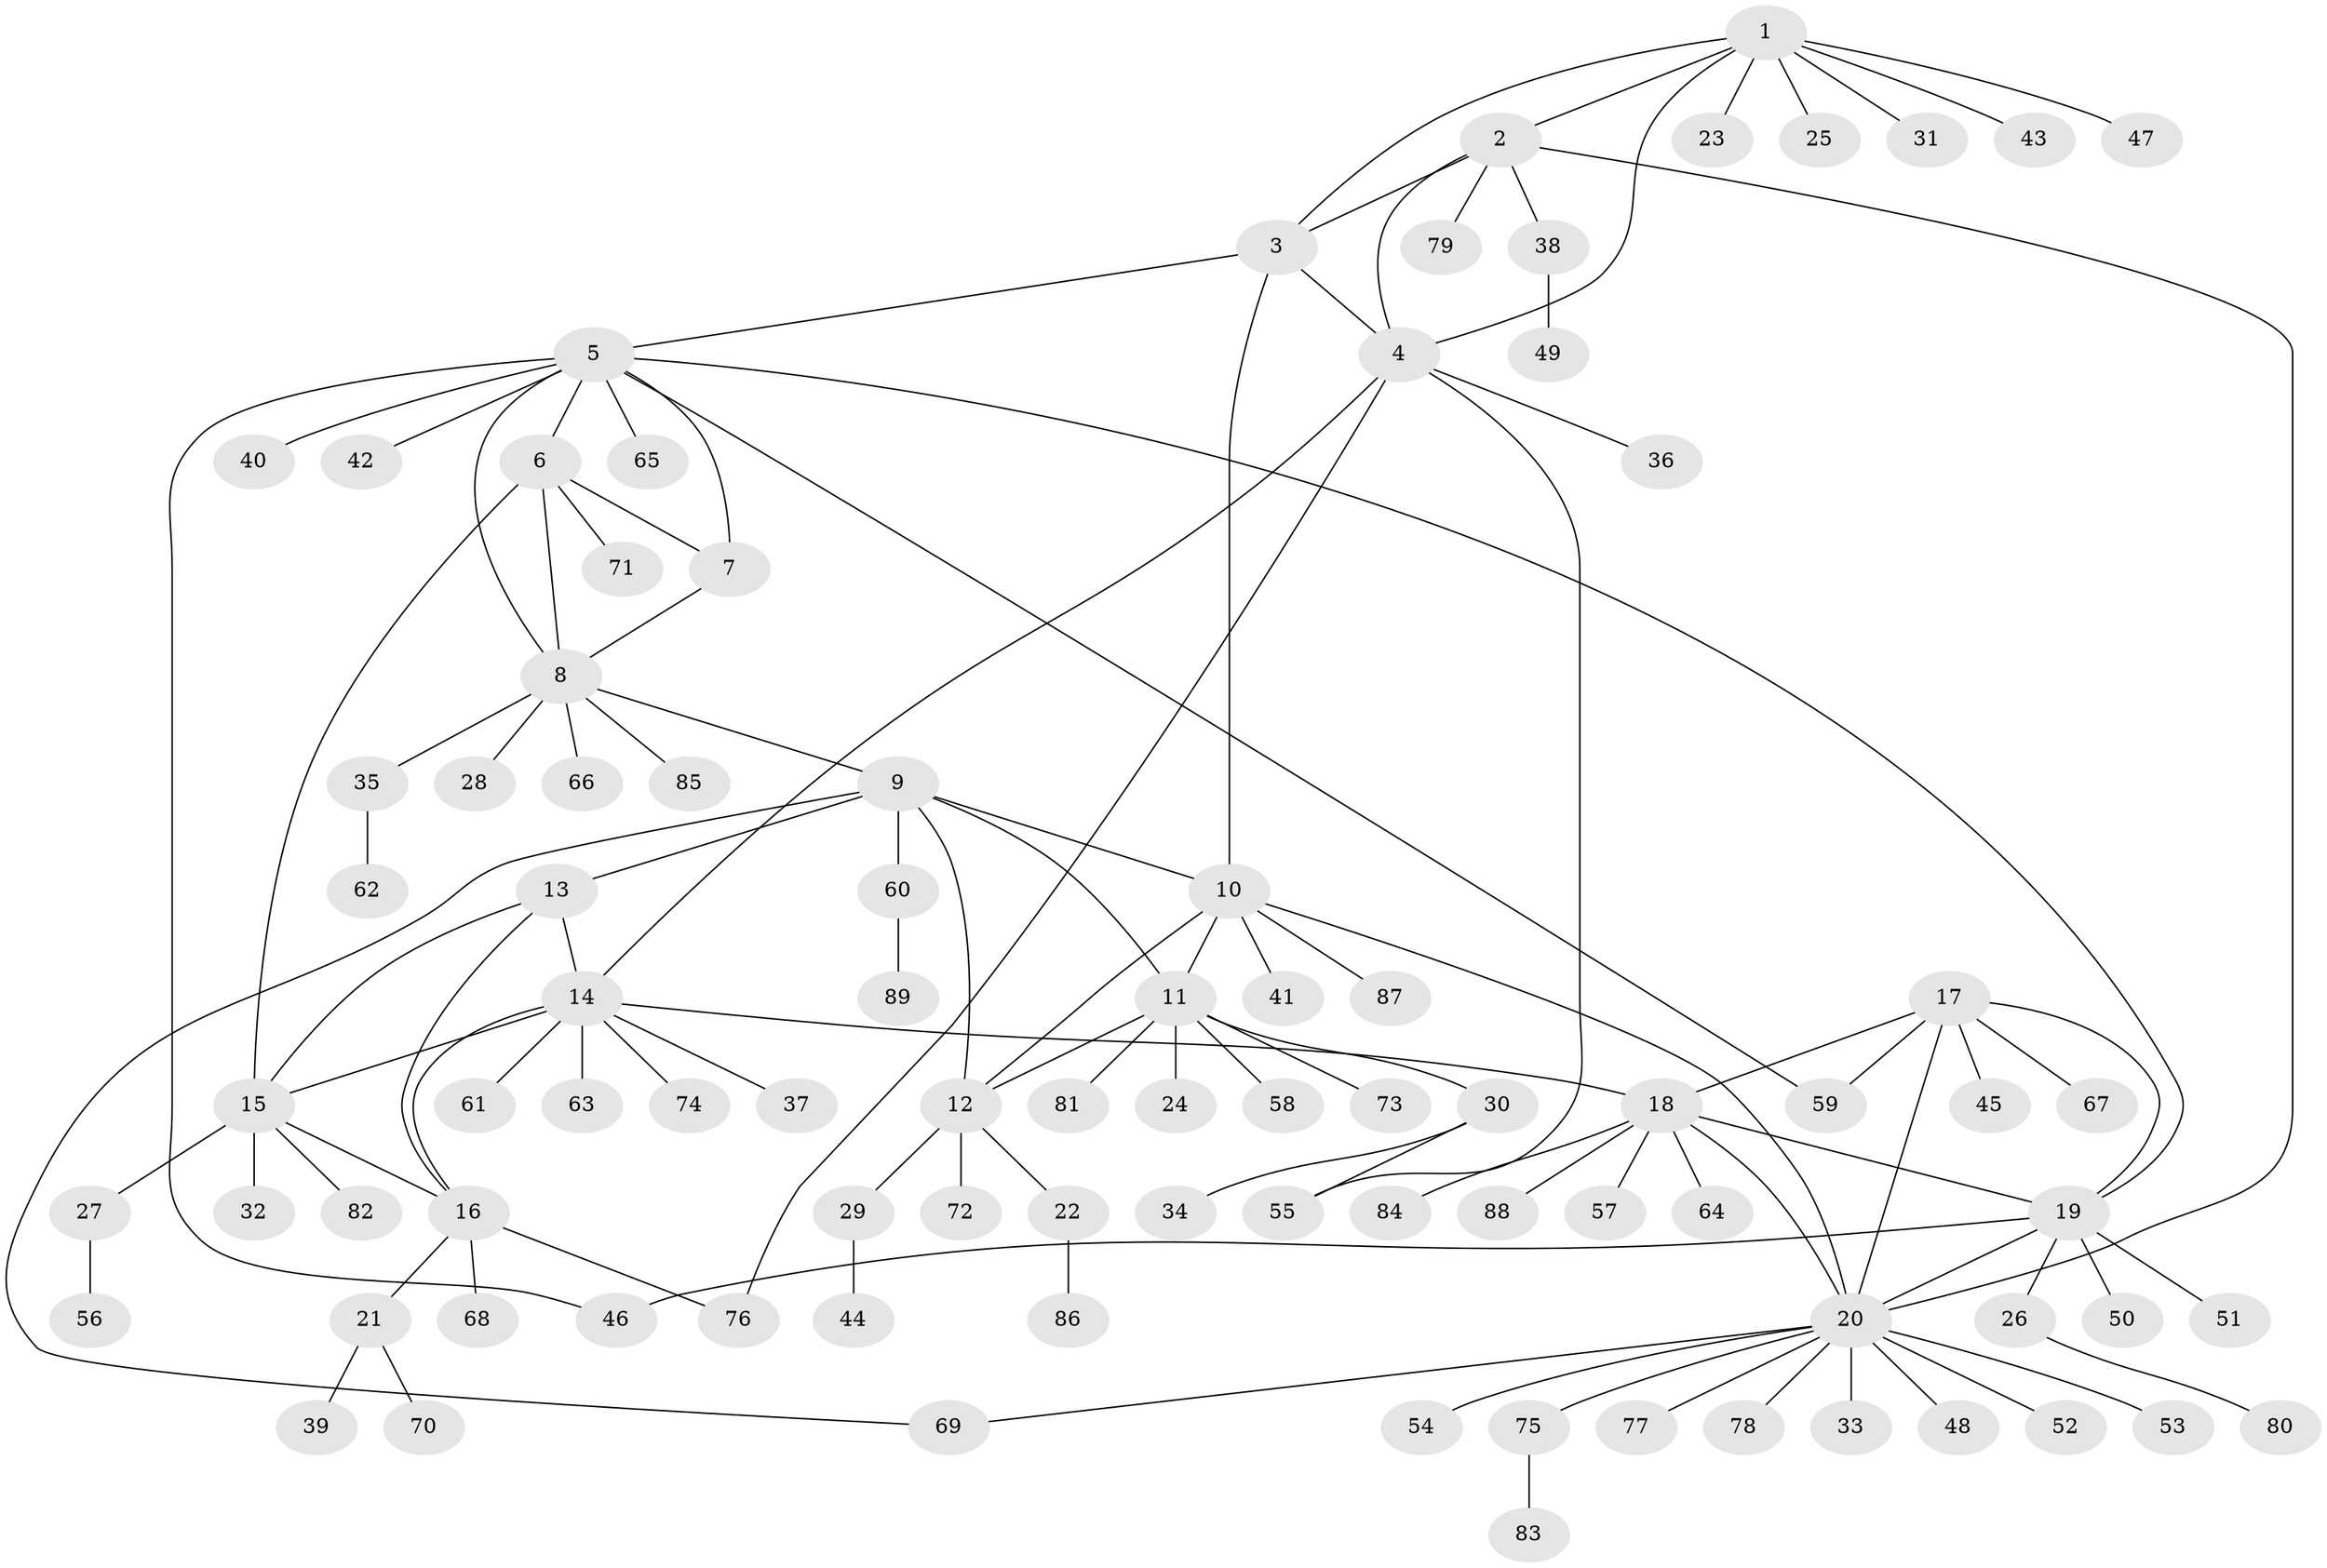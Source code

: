 // Generated by graph-tools (version 1.1) at 2025/16/03/09/25 04:16:09]
// undirected, 89 vertices, 114 edges
graph export_dot {
graph [start="1"]
  node [color=gray90,style=filled];
  1;
  2;
  3;
  4;
  5;
  6;
  7;
  8;
  9;
  10;
  11;
  12;
  13;
  14;
  15;
  16;
  17;
  18;
  19;
  20;
  21;
  22;
  23;
  24;
  25;
  26;
  27;
  28;
  29;
  30;
  31;
  32;
  33;
  34;
  35;
  36;
  37;
  38;
  39;
  40;
  41;
  42;
  43;
  44;
  45;
  46;
  47;
  48;
  49;
  50;
  51;
  52;
  53;
  54;
  55;
  56;
  57;
  58;
  59;
  60;
  61;
  62;
  63;
  64;
  65;
  66;
  67;
  68;
  69;
  70;
  71;
  72;
  73;
  74;
  75;
  76;
  77;
  78;
  79;
  80;
  81;
  82;
  83;
  84;
  85;
  86;
  87;
  88;
  89;
  1 -- 2;
  1 -- 3;
  1 -- 4;
  1 -- 23;
  1 -- 25;
  1 -- 31;
  1 -- 43;
  1 -- 47;
  2 -- 3;
  2 -- 4;
  2 -- 20;
  2 -- 38;
  2 -- 79;
  3 -- 4;
  3 -- 5;
  3 -- 10;
  4 -- 14;
  4 -- 36;
  4 -- 55;
  4 -- 76;
  5 -- 6;
  5 -- 7;
  5 -- 8;
  5 -- 19;
  5 -- 40;
  5 -- 42;
  5 -- 46;
  5 -- 59;
  5 -- 65;
  6 -- 7;
  6 -- 8;
  6 -- 15;
  6 -- 71;
  7 -- 8;
  8 -- 9;
  8 -- 28;
  8 -- 35;
  8 -- 66;
  8 -- 85;
  9 -- 10;
  9 -- 11;
  9 -- 12;
  9 -- 13;
  9 -- 60;
  9 -- 69;
  10 -- 11;
  10 -- 12;
  10 -- 20;
  10 -- 41;
  10 -- 87;
  11 -- 12;
  11 -- 24;
  11 -- 30;
  11 -- 58;
  11 -- 73;
  11 -- 81;
  12 -- 22;
  12 -- 29;
  12 -- 72;
  13 -- 14;
  13 -- 15;
  13 -- 16;
  14 -- 15;
  14 -- 16;
  14 -- 18;
  14 -- 37;
  14 -- 61;
  14 -- 63;
  14 -- 74;
  15 -- 16;
  15 -- 27;
  15 -- 32;
  15 -- 82;
  16 -- 21;
  16 -- 68;
  16 -- 76;
  17 -- 18;
  17 -- 19;
  17 -- 20;
  17 -- 45;
  17 -- 59;
  17 -- 67;
  18 -- 19;
  18 -- 20;
  18 -- 57;
  18 -- 64;
  18 -- 84;
  18 -- 88;
  19 -- 20;
  19 -- 26;
  19 -- 46;
  19 -- 50;
  19 -- 51;
  20 -- 33;
  20 -- 48;
  20 -- 52;
  20 -- 53;
  20 -- 54;
  20 -- 69;
  20 -- 75;
  20 -- 77;
  20 -- 78;
  21 -- 39;
  21 -- 70;
  22 -- 86;
  26 -- 80;
  27 -- 56;
  29 -- 44;
  30 -- 34;
  30 -- 55;
  35 -- 62;
  38 -- 49;
  60 -- 89;
  75 -- 83;
}
